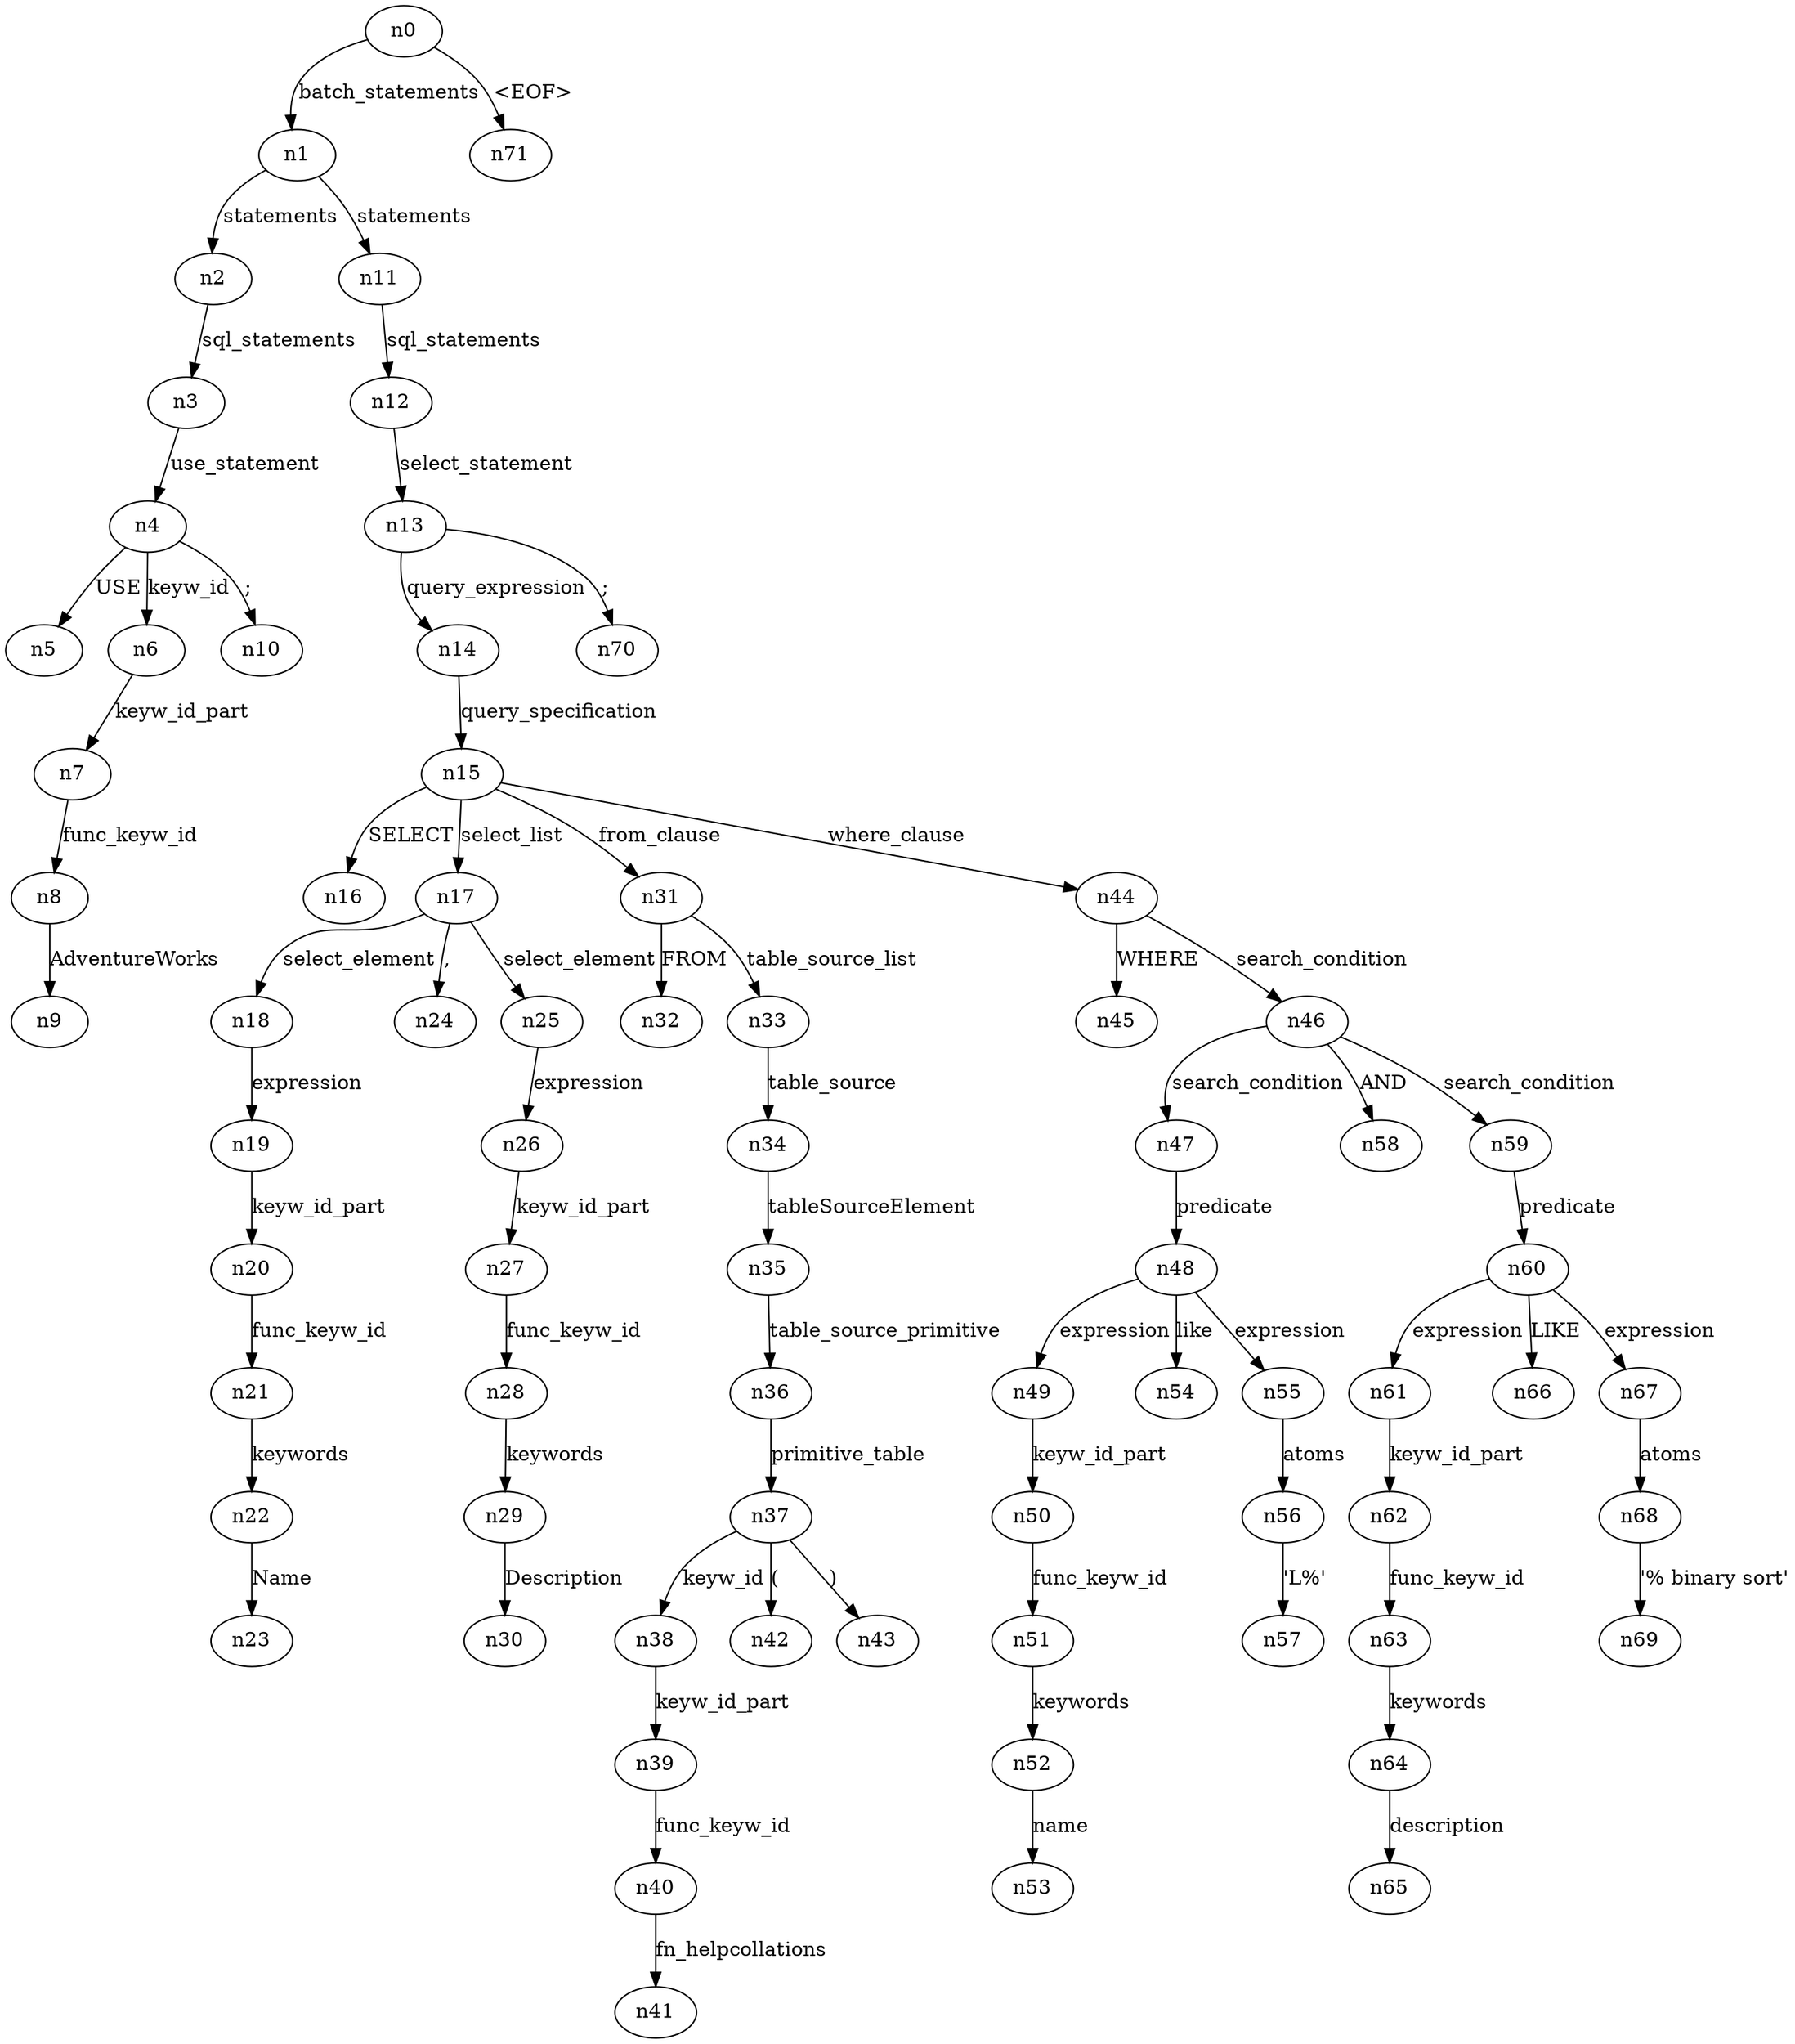 digraph ParseTree {
  n0 -> n1 [label="batch_statements"];
  n1 -> n2 [label="statements"];
  n2 -> n3 [label="sql_statements"];
  n3 -> n4 [label="use_statement"];
  n4 -> n5 [label="USE"];
  n4 -> n6 [label="keyw_id"];
  n6 -> n7 [label="keyw_id_part"];
  n7 -> n8 [label="func_keyw_id"];
  n8 -> n9 [label="AdventureWorks"];
  n4 -> n10 [label=";"];
  n1 -> n11 [label="statements"];
  n11 -> n12 [label="sql_statements"];
  n12 -> n13 [label="select_statement"];
  n13 -> n14 [label="query_expression"];
  n14 -> n15 [label="query_specification"];
  n15 -> n16 [label="SELECT"];
  n15 -> n17 [label="select_list"];
  n17 -> n18 [label="select_element"];
  n18 -> n19 [label="expression"];
  n19 -> n20 [label="keyw_id_part"];
  n20 -> n21 [label="func_keyw_id"];
  n21 -> n22 [label="keywords"];
  n22 -> n23 [label="Name"];
  n17 -> n24 [label=","];
  n17 -> n25 [label="select_element"];
  n25 -> n26 [label="expression"];
  n26 -> n27 [label="keyw_id_part"];
  n27 -> n28 [label="func_keyw_id"];
  n28 -> n29 [label="keywords"];
  n29 -> n30 [label="Description"];
  n15 -> n31 [label="from_clause"];
  n31 -> n32 [label="FROM"];
  n31 -> n33 [label="table_source_list"];
  n33 -> n34 [label="table_source"];
  n34 -> n35 [label="tableSourceElement"];
  n35 -> n36 [label="table_source_primitive"];
  n36 -> n37 [label="primitive_table"];
  n37 -> n38 [label="keyw_id"];
  n38 -> n39 [label="keyw_id_part"];
  n39 -> n40 [label="func_keyw_id"];
  n40 -> n41 [label="fn_helpcollations"];
  n37 -> n42 [label="("];
  n37 -> n43 [label=")"];
  n15 -> n44 [label="where_clause"];
  n44 -> n45 [label="WHERE"];
  n44 -> n46 [label="search_condition"];
  n46 -> n47 [label="search_condition"];
  n47 -> n48 [label="predicate"];
  n48 -> n49 [label="expression"];
  n49 -> n50 [label="keyw_id_part"];
  n50 -> n51 [label="func_keyw_id"];
  n51 -> n52 [label="keywords"];
  n52 -> n53 [label="name"];
  n48 -> n54 [label="like"];
  n48 -> n55 [label="expression"];
  n55 -> n56 [label="atoms"];
  n56 -> n57 [label="'L%'"];
  n46 -> n58 [label="AND"];
  n46 -> n59 [label="search_condition"];
  n59 -> n60 [label="predicate"];
  n60 -> n61 [label="expression"];
  n61 -> n62 [label="keyw_id_part"];
  n62 -> n63 [label="func_keyw_id"];
  n63 -> n64 [label="keywords"];
  n64 -> n65 [label="description"];
  n60 -> n66 [label="LIKE"];
  n60 -> n67 [label="expression"];
  n67 -> n68 [label="atoms"];
  n68 -> n69 [label="'% binary sort'"];
  n13 -> n70 [label=";"];
  n0 -> n71 [label="<EOF>"];
}